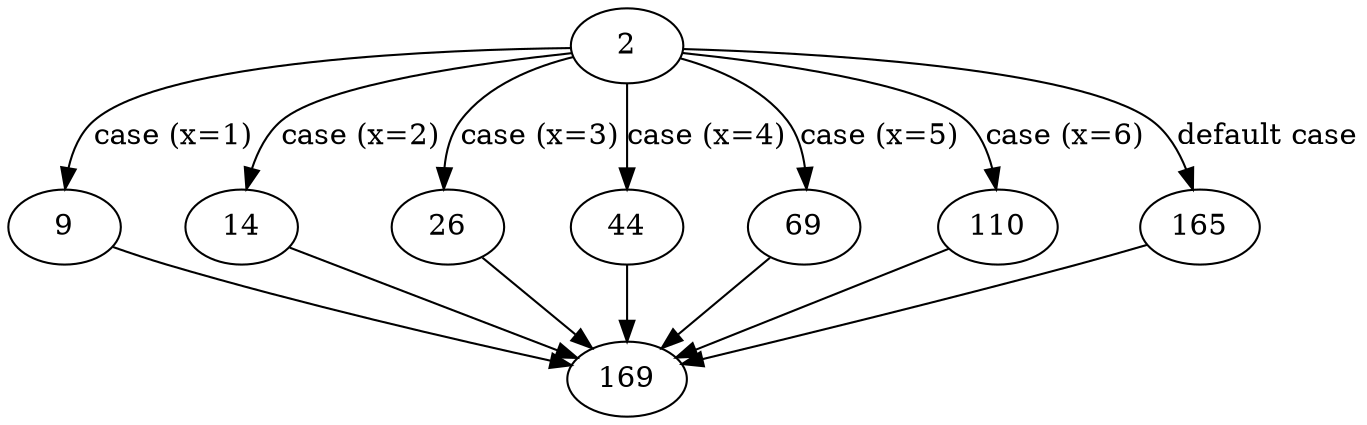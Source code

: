 strict digraph "vdbeRecordDecodeInt" {
	// Node definitions.
	2 [entry=true];
	9;
	14;
	26;
	44;
	69;
	110;
	165;
	169;

	// Edge definitions.
	2 -> 9 [
		cond="case (x=1)"
		label="case (x=1)"
	];
	2 -> 14 [
		cond="case (x=2)"
		label="case (x=2)"
	];
	2 -> 26 [
		cond="case (x=3)"
		label="case (x=3)"
	];
	2 -> 44 [
		cond="case (x=4)"
		label="case (x=4)"
	];
	2 -> 69 [
		cond="case (x=5)"
		label="case (x=5)"
	];
	2 -> 110 [
		cond="case (x=6)"
		label="case (x=6)"
	];
	2 -> 165 [
		cond="default case"
		label="default case"
	];
	9 -> 169;
	14 -> 169;
	26 -> 169;
	44 -> 169;
	69 -> 169;
	110 -> 169;
	165 -> 169;
}